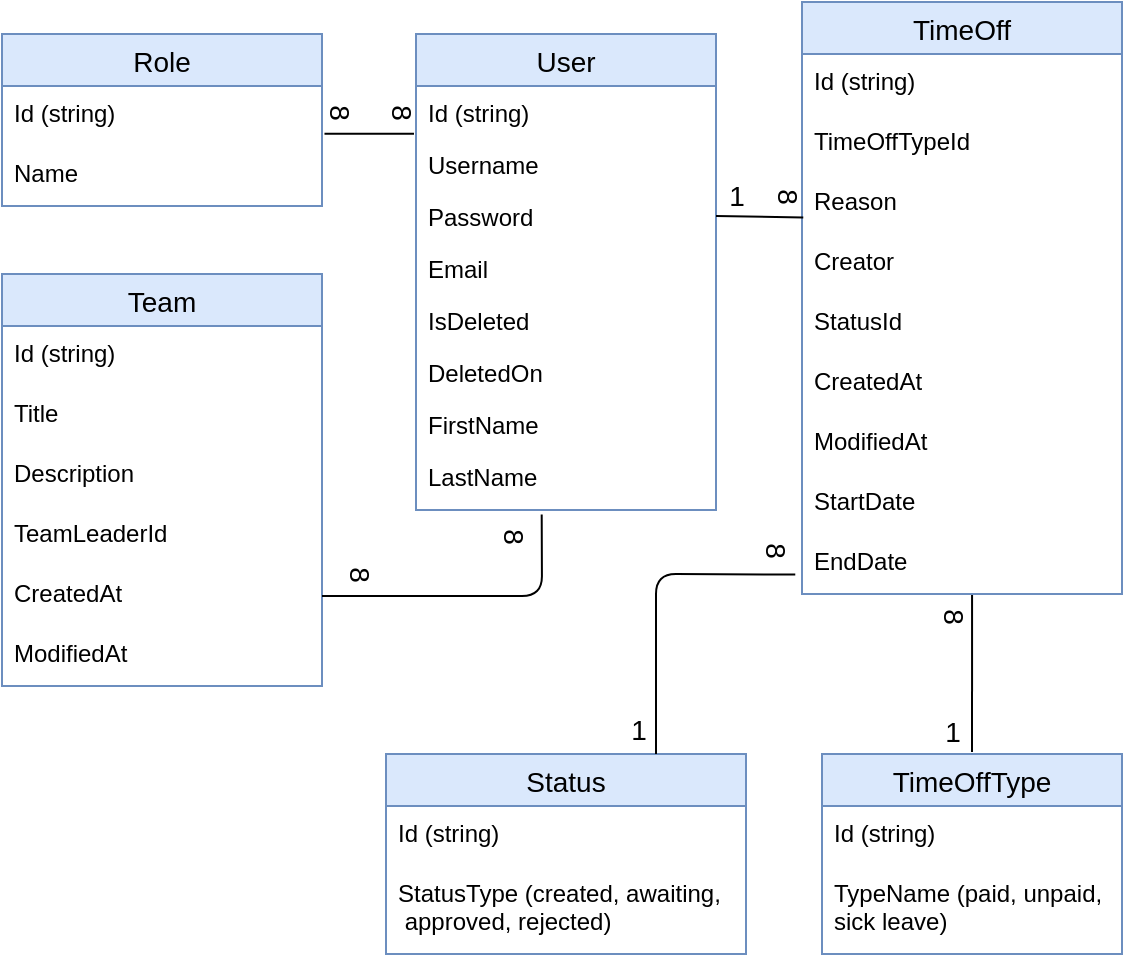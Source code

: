 <mxfile version="13.10.2" type="device"><diagram id="3nsLDY49DT5F5n8Q44PN" name="Page-1"><mxGraphModel dx="1292" dy="549" grid="1" gridSize="10" guides="1" tooltips="1" connect="1" arrows="1" fold="1" page="1" pageScale="1" pageWidth="583" pageHeight="827" math="0" shadow="0"><root><mxCell id="0"/><mxCell id="1" parent="0"/><mxCell id="plgPRefEp_hZLPteQu7j-4" value="User" style="swimlane;fontStyle=0;childLayout=stackLayout;horizontal=1;startSize=26;fillColor=#dae8fc;horizontalStack=0;resizeParent=1;resizeParentMax=0;resizeLast=0;collapsible=1;marginBottom=0;verticalAlign=middle;fontSize=14;strokeColor=#6c8ebf;" parent="1" vertex="1"><mxGeometry x="217" y="80" width="150" height="238" as="geometry"/></mxCell><mxCell id="plgPRefEp_hZLPteQu7j-5" value="Id (string)" style="text;strokeColor=none;fillColor=none;align=left;verticalAlign=top;spacingLeft=4;spacingRight=4;overflow=hidden;rotatable=0;points=[[0,0.5],[1,0.5]];portConstraint=eastwest;" parent="plgPRefEp_hZLPteQu7j-4" vertex="1"><mxGeometry y="26" width="150" height="26" as="geometry"/></mxCell><mxCell id="plgPRefEp_hZLPteQu7j-6" value="Username" style="text;strokeColor=none;fillColor=none;align=left;verticalAlign=top;spacingLeft=4;spacingRight=4;overflow=hidden;rotatable=0;points=[[0,0.5],[1,0.5]];portConstraint=eastwest;" parent="plgPRefEp_hZLPteQu7j-4" vertex="1"><mxGeometry y="52" width="150" height="26" as="geometry"/></mxCell><mxCell id="plgPRefEp_hZLPteQu7j-19" value="Password" style="text;strokeColor=none;fillColor=none;align=left;verticalAlign=top;spacingLeft=4;spacingRight=4;overflow=hidden;rotatable=0;points=[[0,0.5],[1,0.5]];portConstraint=eastwest;" parent="plgPRefEp_hZLPteQu7j-4" vertex="1"><mxGeometry y="78" width="150" height="26" as="geometry"/></mxCell><mxCell id="plgPRefEp_hZLPteQu7j-23" value="Email" style="text;strokeColor=none;fillColor=none;align=left;verticalAlign=top;spacingLeft=4;spacingRight=4;overflow=hidden;rotatable=0;points=[[0,0.5],[1,0.5]];portConstraint=eastwest;" parent="plgPRefEp_hZLPteQu7j-4" vertex="1"><mxGeometry y="104" width="150" height="26" as="geometry"/></mxCell><mxCell id="plgPRefEp_hZLPteQu7j-11" value="IsDeleted" style="text;strokeColor=none;fillColor=none;align=left;verticalAlign=top;spacingLeft=4;spacingRight=4;overflow=hidden;rotatable=0;points=[[0,0.5],[1,0.5]];portConstraint=eastwest;" parent="plgPRefEp_hZLPteQu7j-4" vertex="1"><mxGeometry y="130" width="150" height="26" as="geometry"/></mxCell><mxCell id="VFRMIVyPNHy5JeHMSfyr-2" value="DeletedOn" style="text;strokeColor=none;fillColor=none;align=left;verticalAlign=top;spacingLeft=4;spacingRight=4;overflow=hidden;rotatable=0;points=[[0,0.5],[1,0.5]];portConstraint=eastwest;" vertex="1" parent="plgPRefEp_hZLPteQu7j-4"><mxGeometry y="156" width="150" height="26" as="geometry"/></mxCell><mxCell id="VFRMIVyPNHy5JeHMSfyr-1" value="FirstName" style="text;strokeColor=none;fillColor=none;align=left;verticalAlign=top;spacingLeft=4;spacingRight=4;overflow=hidden;rotatable=0;points=[[0,0.5],[1,0.5]];portConstraint=eastwest;" vertex="1" parent="plgPRefEp_hZLPteQu7j-4"><mxGeometry y="182" width="150" height="26" as="geometry"/></mxCell><mxCell id="plgPRefEp_hZLPteQu7j-7" value="LastName" style="text;strokeColor=none;fillColor=none;align=left;verticalAlign=top;spacingLeft=4;spacingRight=4;overflow=hidden;rotatable=0;points=[[0,0.5],[1,0.5]];portConstraint=eastwest;" parent="plgPRefEp_hZLPteQu7j-4" vertex="1"><mxGeometry y="208" width="150" height="30" as="geometry"/></mxCell><mxCell id="plgPRefEp_hZLPteQu7j-12" value="Team" style="swimlane;fontStyle=0;childLayout=stackLayout;horizontal=1;startSize=26;horizontalStack=0;resizeParent=1;resizeParentMax=0;resizeLast=0;collapsible=1;marginBottom=0;align=center;fontSize=14;fillColor=#dae8fc;strokeColor=#6c8ebf;" parent="1" vertex="1"><mxGeometry x="10" y="200" width="160" height="206" as="geometry"/></mxCell><mxCell id="plgPRefEp_hZLPteQu7j-13" value="Id (string)" style="text;strokeColor=none;fillColor=none;spacingLeft=4;spacingRight=4;overflow=hidden;rotatable=0;points=[[0,0.5],[1,0.5]];portConstraint=eastwest;fontSize=12;" parent="plgPRefEp_hZLPteQu7j-12" vertex="1"><mxGeometry y="26" width="160" height="30" as="geometry"/></mxCell><mxCell id="plgPRefEp_hZLPteQu7j-14" value="Title" style="text;strokeColor=none;fillColor=none;spacingLeft=4;spacingRight=4;overflow=hidden;rotatable=0;points=[[0,0.5],[1,0.5]];portConstraint=eastwest;fontSize=12;" parent="plgPRefEp_hZLPteQu7j-12" vertex="1"><mxGeometry y="56" width="160" height="30" as="geometry"/></mxCell><mxCell id="plgPRefEp_hZLPteQu7j-17" value="Description" style="text;strokeColor=none;fillColor=none;spacingLeft=4;spacingRight=4;overflow=hidden;rotatable=0;points=[[0,0.5],[1,0.5]];portConstraint=eastwest;fontSize=12;" parent="plgPRefEp_hZLPteQu7j-12" vertex="1"><mxGeometry y="86" width="160" height="30" as="geometry"/></mxCell><mxCell id="plgPRefEp_hZLPteQu7j-21" value="TeamLeaderId" style="text;strokeColor=none;fillColor=none;spacingLeft=4;spacingRight=4;overflow=hidden;rotatable=0;points=[[0,0.5],[1,0.5]];portConstraint=eastwest;fontSize=12;" parent="plgPRefEp_hZLPteQu7j-12" vertex="1"><mxGeometry y="116" width="160" height="30" as="geometry"/></mxCell><mxCell id="plgPRefEp_hZLPteQu7j-20" value="CreatedAt" style="text;strokeColor=none;fillColor=none;spacingLeft=4;spacingRight=4;overflow=hidden;rotatable=0;points=[[0,0.5],[1,0.5]];portConstraint=eastwest;fontSize=12;" parent="plgPRefEp_hZLPteQu7j-12" vertex="1"><mxGeometry y="146" width="160" height="30" as="geometry"/></mxCell><mxCell id="plgPRefEp_hZLPteQu7j-22" value="ModifiedAt" style="text;strokeColor=none;fillColor=none;spacingLeft=4;spacingRight=4;overflow=hidden;rotatable=0;points=[[0,0.5],[1,0.5]];portConstraint=eastwest;fontSize=12;" parent="plgPRefEp_hZLPteQu7j-12" vertex="1"><mxGeometry y="176" width="160" height="30" as="geometry"/></mxCell><mxCell id="plgPRefEp_hZLPteQu7j-24" value="TimeOff" style="swimlane;fontStyle=0;childLayout=stackLayout;horizontal=1;startSize=26;horizontalStack=0;resizeParent=1;resizeParentMax=0;resizeLast=0;collapsible=1;marginBottom=0;align=center;fontSize=14;fillColor=#dae8fc;strokeColor=#6c8ebf;" parent="1" vertex="1"><mxGeometry x="410" y="64" width="160" height="296" as="geometry"/></mxCell><mxCell id="plgPRefEp_hZLPteQu7j-25" value="Id (string)" style="text;strokeColor=none;fillColor=none;spacingLeft=4;spacingRight=4;overflow=hidden;rotatable=0;points=[[0,0.5],[1,0.5]];portConstraint=eastwest;fontSize=12;" parent="plgPRefEp_hZLPteQu7j-24" vertex="1"><mxGeometry y="26" width="160" height="30" as="geometry"/></mxCell><mxCell id="plgPRefEp_hZLPteQu7j-26" value="TimeOffTypeId" style="text;strokeColor=none;fillColor=none;spacingLeft=4;spacingRight=4;overflow=hidden;rotatable=0;points=[[0,0.5],[1,0.5]];portConstraint=eastwest;fontSize=12;" parent="plgPRefEp_hZLPteQu7j-24" vertex="1"><mxGeometry y="56" width="160" height="30" as="geometry"/></mxCell><mxCell id="plgPRefEp_hZLPteQu7j-27" value="Reason" style="text;strokeColor=none;fillColor=none;spacingLeft=4;spacingRight=4;overflow=hidden;rotatable=0;points=[[0,0.5],[1,0.5]];portConstraint=eastwest;fontSize=12;" parent="plgPRefEp_hZLPteQu7j-24" vertex="1"><mxGeometry y="86" width="160" height="30" as="geometry"/></mxCell><mxCell id="plgPRefEp_hZLPteQu7j-28" value="Creator" style="text;strokeColor=none;fillColor=none;spacingLeft=4;spacingRight=4;overflow=hidden;rotatable=0;points=[[0,0.5],[1,0.5]];portConstraint=eastwest;fontSize=12;" parent="plgPRefEp_hZLPteQu7j-24" vertex="1"><mxGeometry y="116" width="160" height="30" as="geometry"/></mxCell><mxCell id="plgPRefEp_hZLPteQu7j-29" value="StatusId" style="text;strokeColor=none;fillColor=none;spacingLeft=4;spacingRight=4;overflow=hidden;rotatable=0;points=[[0,0.5],[1,0.5]];portConstraint=eastwest;fontSize=12;" parent="plgPRefEp_hZLPteQu7j-24" vertex="1"><mxGeometry y="146" width="160" height="30" as="geometry"/></mxCell><mxCell id="plgPRefEp_hZLPteQu7j-30" value="CreatedAt" style="text;strokeColor=none;fillColor=none;spacingLeft=4;spacingRight=4;overflow=hidden;rotatable=0;points=[[0,0.5],[1,0.5]];portConstraint=eastwest;fontSize=12;" parent="plgPRefEp_hZLPteQu7j-24" vertex="1"><mxGeometry y="176" width="160" height="30" as="geometry"/></mxCell><mxCell id="plgPRefEp_hZLPteQu7j-32" value="ModifiedAt" style="text;strokeColor=none;fillColor=none;spacingLeft=4;spacingRight=4;overflow=hidden;rotatable=0;points=[[0,0.5],[1,0.5]];portConstraint=eastwest;fontSize=12;" parent="plgPRefEp_hZLPteQu7j-24" vertex="1"><mxGeometry y="206" width="160" height="30" as="geometry"/></mxCell><mxCell id="plgPRefEp_hZLPteQu7j-33" value="StartDate" style="text;strokeColor=none;fillColor=none;spacingLeft=4;spacingRight=4;overflow=hidden;rotatable=0;points=[[0,0.5],[1,0.5]];portConstraint=eastwest;fontSize=12;" parent="plgPRefEp_hZLPteQu7j-24" vertex="1"><mxGeometry y="236" width="160" height="30" as="geometry"/></mxCell><mxCell id="plgPRefEp_hZLPteQu7j-31" value="EndDate" style="text;strokeColor=none;fillColor=none;spacingLeft=4;spacingRight=4;overflow=hidden;rotatable=0;points=[[0,0.5],[1,0.5]];portConstraint=eastwest;fontSize=12;" parent="plgPRefEp_hZLPteQu7j-24" vertex="1"><mxGeometry y="266" width="160" height="30" as="geometry"/></mxCell><mxCell id="plgPRefEp_hZLPteQu7j-34" value="Role" style="swimlane;fontStyle=0;childLayout=stackLayout;horizontal=1;startSize=26;horizontalStack=0;resizeParent=1;resizeParentMax=0;resizeLast=0;collapsible=1;marginBottom=0;align=center;fontSize=14;fillColor=#dae8fc;strokeColor=#6c8ebf;" parent="1" vertex="1"><mxGeometry x="10" y="80" width="160" height="86" as="geometry"/></mxCell><mxCell id="plgPRefEp_hZLPteQu7j-35" value="Id (string)" style="text;strokeColor=none;fillColor=none;spacingLeft=4;spacingRight=4;overflow=hidden;rotatable=0;points=[[0,0.5],[1,0.5]];portConstraint=eastwest;fontSize=12;" parent="plgPRefEp_hZLPteQu7j-34" vertex="1"><mxGeometry y="26" width="160" height="30" as="geometry"/></mxCell><mxCell id="plgPRefEp_hZLPteQu7j-36" value="Name" style="text;strokeColor=none;fillColor=none;spacingLeft=4;spacingRight=4;overflow=hidden;rotatable=0;points=[[0,0.5],[1,0.5]];portConstraint=eastwest;fontSize=12;" parent="plgPRefEp_hZLPteQu7j-34" vertex="1"><mxGeometry y="56" width="160" height="30" as="geometry"/></mxCell><mxCell id="plgPRefEp_hZLPteQu7j-38" value="Status" style="swimlane;fontStyle=0;childLayout=stackLayout;horizontal=1;startSize=26;horizontalStack=0;resizeParent=1;resizeParentMax=0;resizeLast=0;collapsible=1;marginBottom=0;align=center;fontSize=14;fillColor=#dae8fc;strokeColor=#6c8ebf;" parent="1" vertex="1"><mxGeometry x="202" y="440" width="180" height="100" as="geometry"/></mxCell><mxCell id="plgPRefEp_hZLPteQu7j-39" value="Id (string)" style="text;strokeColor=none;fillColor=none;spacingLeft=4;spacingRight=4;overflow=hidden;rotatable=0;points=[[0,0.5],[1,0.5]];portConstraint=eastwest;fontSize=12;" parent="plgPRefEp_hZLPteQu7j-38" vertex="1"><mxGeometry y="26" width="180" height="30" as="geometry"/></mxCell><mxCell id="plgPRefEp_hZLPteQu7j-40" value="StatusType (created, awaiting,&#10; approved, rejected)" style="text;strokeColor=none;fillColor=none;spacingLeft=4;spacingRight=4;overflow=hidden;rotatable=0;points=[[0,0.5],[1,0.5]];portConstraint=eastwest;fontSize=12;" parent="plgPRefEp_hZLPteQu7j-38" vertex="1"><mxGeometry y="56" width="180" height="44" as="geometry"/></mxCell><mxCell id="plgPRefEp_hZLPteQu7j-42" value="TimeOffType" style="swimlane;fontStyle=0;childLayout=stackLayout;horizontal=1;startSize=26;horizontalStack=0;resizeParent=1;resizeParentMax=0;resizeLast=0;collapsible=1;marginBottom=0;align=center;fontSize=14;fillColor=#dae8fc;strokeColor=#6c8ebf;" parent="1" vertex="1"><mxGeometry x="420" y="440" width="150" height="100" as="geometry"/></mxCell><mxCell id="plgPRefEp_hZLPteQu7j-43" value="Id (string)" style="text;strokeColor=none;fillColor=none;spacingLeft=4;spacingRight=4;overflow=hidden;rotatable=0;points=[[0,0.5],[1,0.5]];portConstraint=eastwest;fontSize=12;" parent="plgPRefEp_hZLPteQu7j-42" vertex="1"><mxGeometry y="26" width="150" height="30" as="geometry"/></mxCell><mxCell id="plgPRefEp_hZLPteQu7j-44" value="TypeName (paid, unpaid, &#10;sick leave)" style="text;strokeColor=none;fillColor=none;spacingLeft=4;spacingRight=4;overflow=hidden;rotatable=0;points=[[0,0.5],[1,0.5]];portConstraint=eastwest;fontSize=12;" parent="plgPRefEp_hZLPteQu7j-42" vertex="1"><mxGeometry y="56" width="150" height="44" as="geometry"/></mxCell><mxCell id="plgPRefEp_hZLPteQu7j-62" value="" style="endArrow=none;html=1;fontSize=12;exitX=1;exitY=0.5;exitDx=0;exitDy=0;entryX=0.419;entryY=1.077;entryDx=0;entryDy=0;entryPerimeter=0;" parent="1" source="plgPRefEp_hZLPteQu7j-20" target="plgPRefEp_hZLPteQu7j-7" edge="1"><mxGeometry width="50" height="50" relative="1" as="geometry"><mxPoint x="210" y="360" as="sourcePoint"/><mxPoint x="260" y="310" as="targetPoint"/><Array as="points"><mxPoint x="280" y="361"/></Array></mxGeometry></mxCell><mxCell id="plgPRefEp_hZLPteQu7j-66" value="" style="endArrow=none;html=1;fontSize=24;fontColor=#000000;exitX=0.75;exitY=0;exitDx=0;exitDy=0;entryX=-0.021;entryY=0.677;entryDx=0;entryDy=0;entryPerimeter=0;" parent="1" source="plgPRefEp_hZLPteQu7j-38" target="plgPRefEp_hZLPteQu7j-31" edge="1"><mxGeometry width="50" height="50" relative="1" as="geometry"><mxPoint x="267" y="439" as="sourcePoint"/><mxPoint x="317" y="389" as="targetPoint"/><Array as="points"><mxPoint x="337" y="350"/></Array></mxGeometry></mxCell><mxCell id="plgPRefEp_hZLPteQu7j-67" value="&lt;font style=&quot;font-size: 14px&quot;&gt;8&lt;/font&gt;" style="text;html=1;align=center;verticalAlign=middle;resizable=0;points=[];autosize=1;fontSize=24;fontColor=#000000;rotation=90;" parent="1" vertex="1"><mxGeometry x="182" y="330" width="20" height="40" as="geometry"/></mxCell><mxCell id="plgPRefEp_hZLPteQu7j-68" value="&lt;font style=&quot;font-size: 14px&quot;&gt;8&lt;/font&gt;" style="text;html=1;align=center;verticalAlign=middle;resizable=0;points=[];autosize=1;fontSize=24;fontColor=#000000;rotation=90;" parent="1" vertex="1"><mxGeometry x="259" y="311" width="20" height="40" as="geometry"/></mxCell><mxCell id="plgPRefEp_hZLPteQu7j-69" value="" style="endArrow=none;html=1;fontSize=24;fontColor=#000000;exitX=1.014;exitY=0.794;exitDx=0;exitDy=0;entryX=0;entryY=0.916;entryDx=0;entryDy=0;entryPerimeter=0;exitPerimeter=0;" parent="1" edge="1"><mxGeometry width="50" height="50" relative="1" as="geometry"><mxPoint x="171.24" y="129.82" as="sourcePoint"/><mxPoint x="216" y="129.816" as="targetPoint"/></mxGeometry></mxCell><mxCell id="plgPRefEp_hZLPteQu7j-71" value="&lt;font style=&quot;font-size: 14px&quot;&gt;8&lt;/font&gt;" style="text;html=1;align=center;verticalAlign=middle;resizable=0;points=[];autosize=1;fontSize=24;fontColor=#000000;rotation=90;" parent="1" vertex="1"><mxGeometry x="172" y="99" width="20" height="40" as="geometry"/></mxCell><mxCell id="plgPRefEp_hZLPteQu7j-72" value="&lt;font style=&quot;font-size: 14px&quot;&gt;8&lt;/font&gt;" style="text;html=1;align=center;verticalAlign=middle;resizable=0;points=[];autosize=1;fontSize=24;fontColor=#000000;rotation=90;" parent="1" vertex="1"><mxGeometry x="203" y="99" width="20" height="40" as="geometry"/></mxCell><mxCell id="plgPRefEp_hZLPteQu7j-73" value="" style="endArrow=none;html=1;fontSize=24;fontColor=#000000;exitX=1;exitY=0.5;exitDx=0;exitDy=0;entryX=0.004;entryY=0.725;entryDx=0;entryDy=0;entryPerimeter=0;" parent="1" source="plgPRefEp_hZLPteQu7j-19" target="plgPRefEp_hZLPteQu7j-27" edge="1"><mxGeometry width="50" height="50" relative="1" as="geometry"><mxPoint x="370" y="198" as="sourcePoint"/><mxPoint x="420" y="148" as="targetPoint"/></mxGeometry></mxCell><mxCell id="plgPRefEp_hZLPteQu7j-74" value="&lt;font style=&quot;font-size: 14px&quot;&gt;8&lt;/font&gt;" style="text;html=1;align=center;verticalAlign=middle;resizable=0;points=[];autosize=1;fontSize=24;fontColor=#000000;rotation=90;" parent="1" vertex="1"><mxGeometry x="396" y="141" width="20" height="40" as="geometry"/></mxCell><mxCell id="plgPRefEp_hZLPteQu7j-75" value="1" style="text;html=1;align=center;verticalAlign=middle;resizable=0;points=[];autosize=1;fontSize=14;fontColor=#000000;" parent="1" vertex="1"><mxGeometry x="367" y="151" width="20" height="20" as="geometry"/></mxCell><mxCell id="plgPRefEp_hZLPteQu7j-76" value="" style="endArrow=none;html=1;fontSize=14;fontColor=#000000;entryX=0.028;entryY=0.349;entryDx=0;entryDy=0;entryPerimeter=0;exitX=0.5;exitY=0;exitDx=0;exitDy=0;" parent="1" edge="1"><mxGeometry width="50" height="50" relative="1" as="geometry"><mxPoint x="495" y="439" as="sourcePoint"/><mxPoint x="495.04" y="360.56" as="targetPoint"/></mxGeometry></mxCell><mxCell id="plgPRefEp_hZLPteQu7j-77" value="&lt;font style=&quot;font-size: 14px&quot;&gt;8&lt;/font&gt;" style="text;html=1;align=center;verticalAlign=middle;resizable=0;points=[];autosize=1;fontSize=24;fontColor=#000000;rotation=90;" parent="1" vertex="1"><mxGeometry x="390" y="318" width="20" height="40" as="geometry"/></mxCell><mxCell id="plgPRefEp_hZLPteQu7j-78" value="1" style="text;html=1;align=center;verticalAlign=middle;resizable=0;points=[];autosize=1;fontSize=14;fontColor=#000000;" parent="1" vertex="1"><mxGeometry x="318" y="418" width="20" height="20" as="geometry"/></mxCell><mxCell id="plgPRefEp_hZLPteQu7j-79" value="&lt;font style=&quot;font-size: 14px&quot;&gt;8&lt;/font&gt;" style="text;html=1;align=center;verticalAlign=middle;resizable=0;points=[];autosize=1;fontSize=24;fontColor=#000000;rotation=90;" parent="1" vertex="1"><mxGeometry x="479" y="351" width="20" height="40" as="geometry"/></mxCell><mxCell id="plgPRefEp_hZLPteQu7j-80" value="1" style="text;html=1;align=center;verticalAlign=middle;resizable=0;points=[];autosize=1;fontSize=14;fontColor=#000000;" parent="1" vertex="1"><mxGeometry x="475" y="419" width="20" height="20" as="geometry"/></mxCell></root></mxGraphModel></diagram></mxfile>